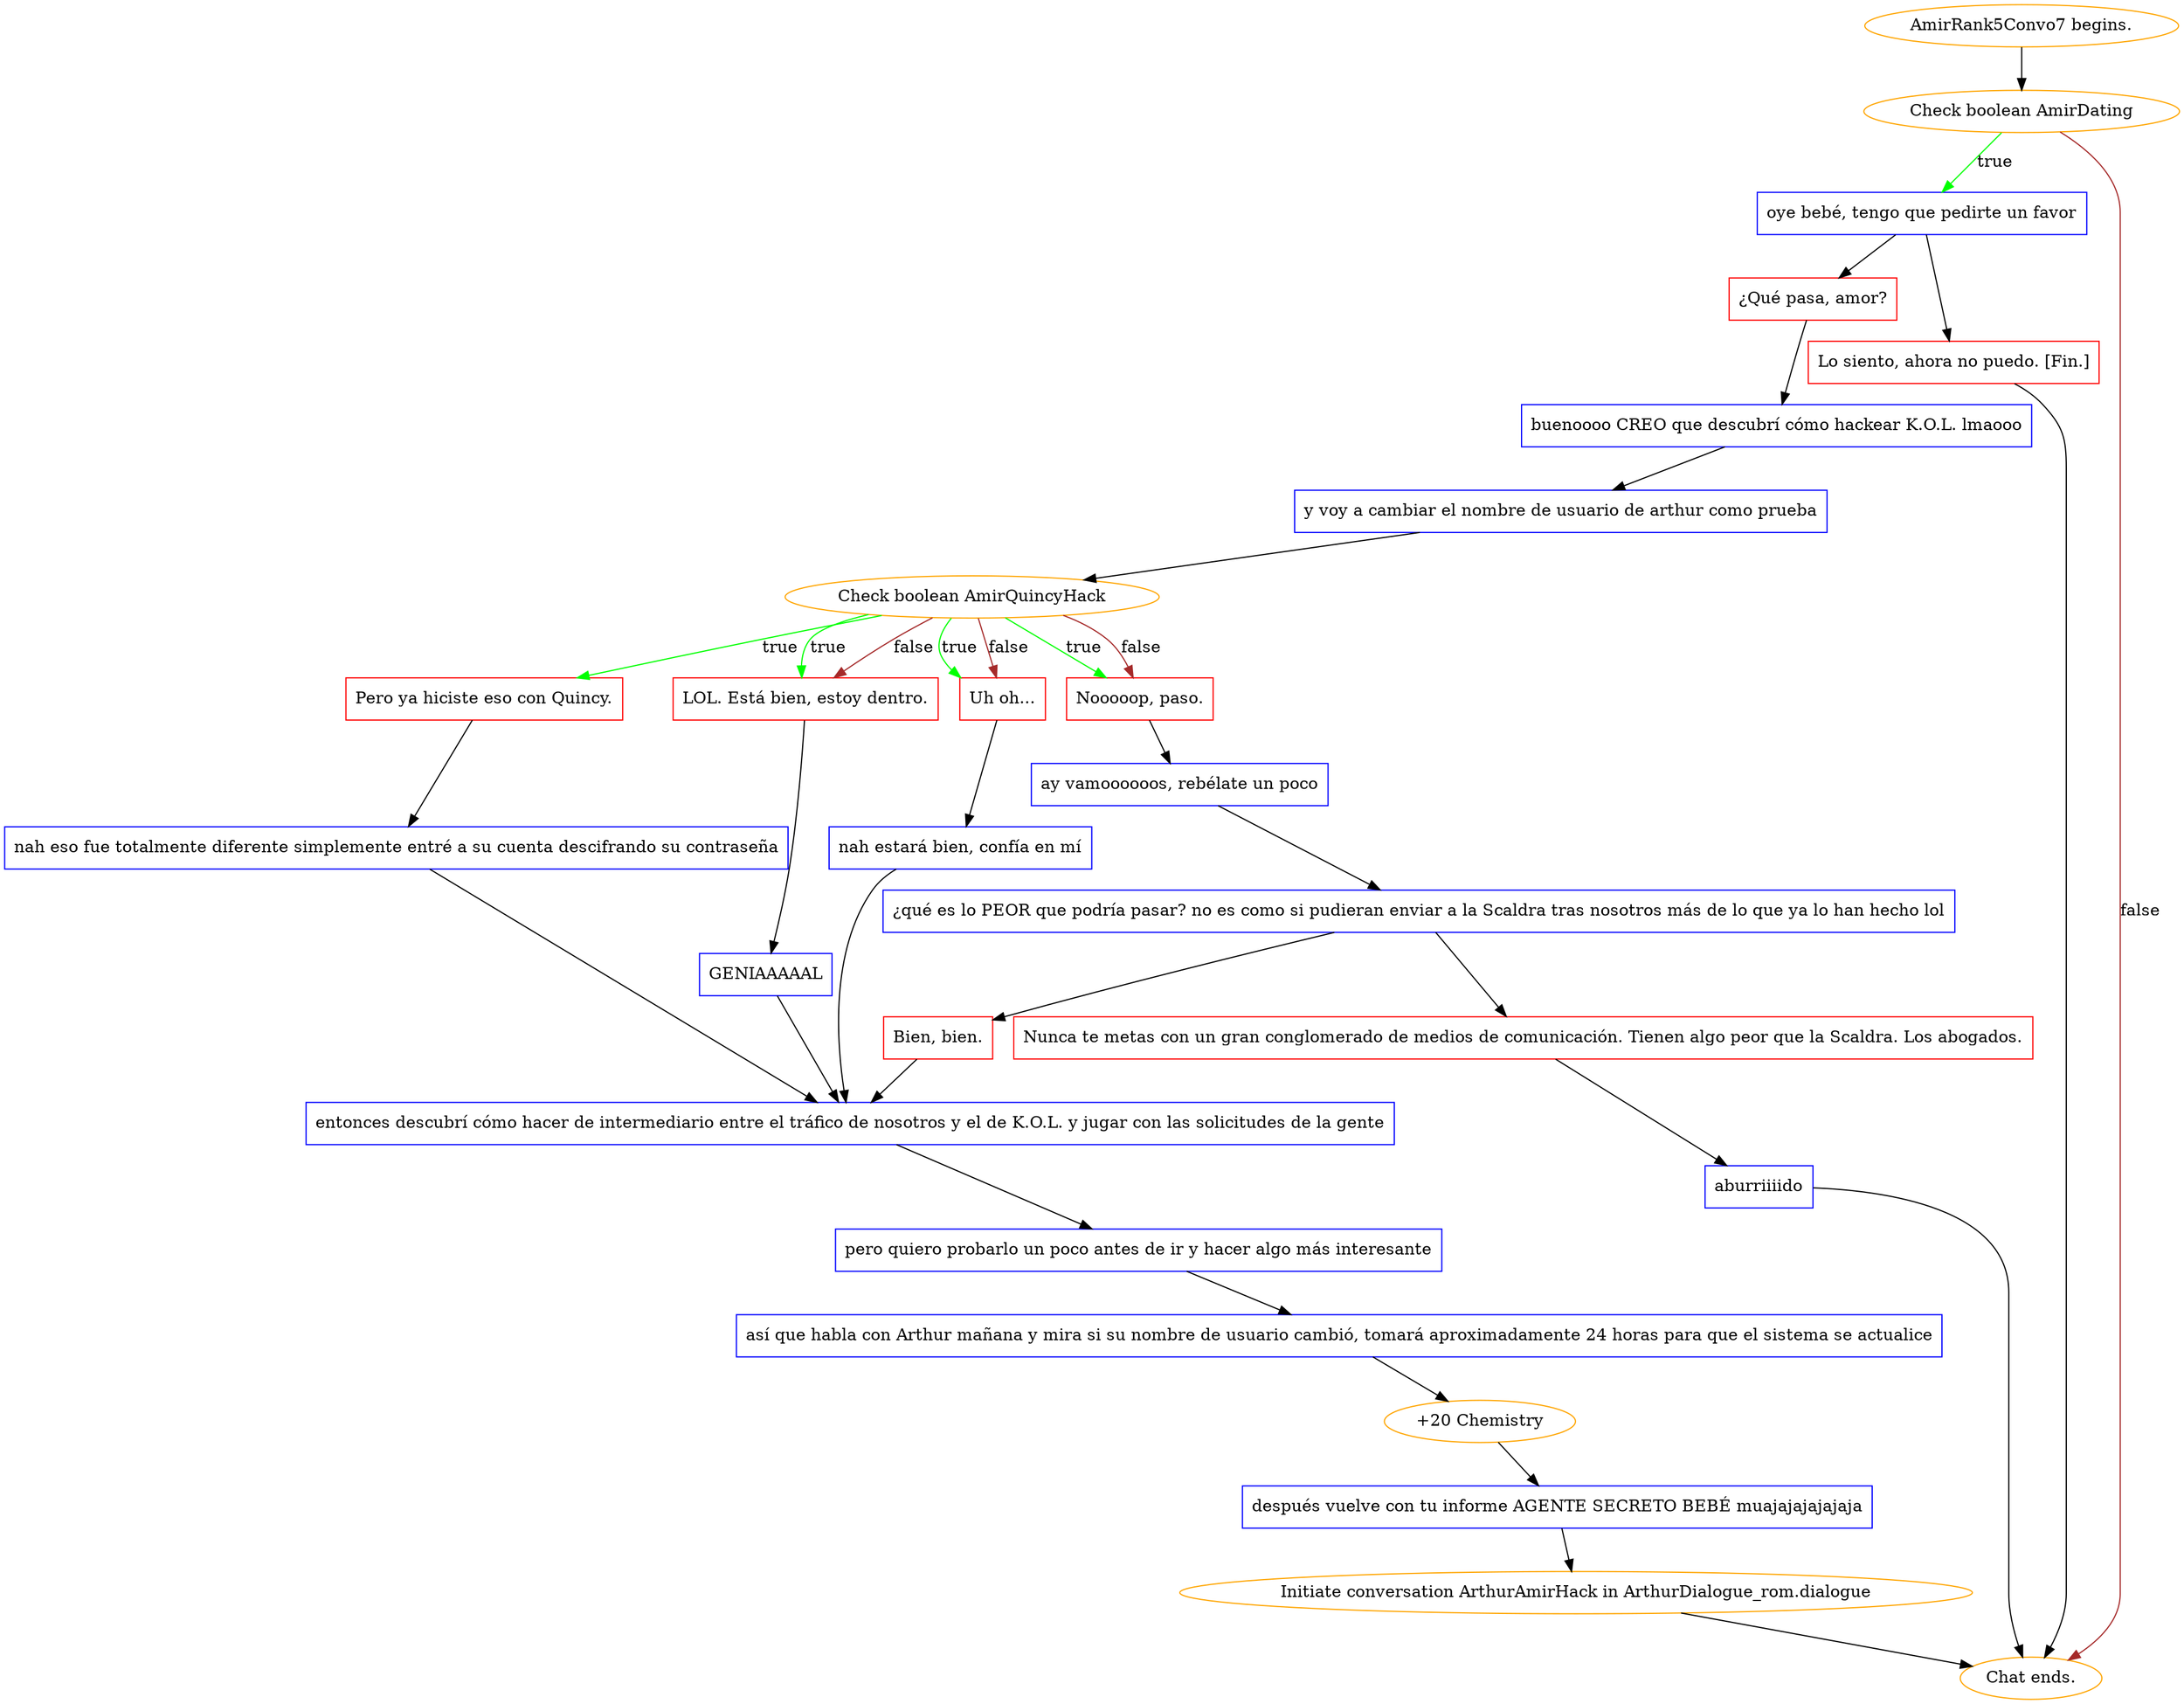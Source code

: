 digraph {
	"AmirRank5Convo7 begins." [color=orange];
		"AmirRank5Convo7 begins." -> j3511724134;
	j3511724134 [label="Check boolean AmirDating",color=orange];
		j3511724134 -> j901830445 [label=true,color=green];
		j3511724134 -> "Chat ends." [label=false,color=brown];
	j901830445 [label="oye bebé, tengo que pedirte un favor",shape=box,color=blue];
		j901830445 -> j3408070994;
		j901830445 -> j3027630312;
	"Chat ends." [color=orange];
	j3408070994 [label="¿Qué pasa, amor?",shape=box,color=red];
		j3408070994 -> j3014678581;
	j3027630312 [label="Lo siento, ahora no puedo. [Fin.]",shape=box,color=red];
		j3027630312 -> "Chat ends.";
	j3014678581 [label="buenoooo CREO que descubrí cómo hackear K.O.L. lmaooo",shape=box,color=blue];
		j3014678581 -> j597425804;
	j597425804 [label="y voy a cambiar el nombre de usuario de arthur como prueba",shape=box,color=blue];
		j597425804 -> j415471592;
	j415471592 [label="Check boolean AmirQuincyHack",color=orange];
		j415471592 -> j1698343998 [label=true,color=green];
		j415471592 -> j3078651996 [label=true,color=green];
		j415471592 -> j4102965039 [label=true,color=green];
		j415471592 -> j2766534602 [label=true,color=green];
		j415471592 -> j3078651996 [label=false,color=brown];
		j415471592 -> j4102965039 [label=false,color=brown];
		j415471592 -> j2766534602 [label=false,color=brown];
	j1698343998 [label="Pero ya hiciste eso con Quincy.",shape=box,color=red];
		j1698343998 -> j225078155;
	j3078651996 [label="LOL. Está bien, estoy dentro.",shape=box,color=red];
		j3078651996 -> j1821671323;
	j4102965039 [label="Uh oh...",shape=box,color=red];
		j4102965039 -> j1572438910;
	j2766534602 [label="Nooooop, paso.",shape=box,color=red];
		j2766534602 -> j1743977029;
	j225078155 [label="nah eso fue totalmente diferente simplemente entré a su cuenta descifrando su contraseña",shape=box,color=blue];
		j225078155 -> j2636292936;
	j1821671323 [label="GENIAAAAAL",shape=box,color=blue];
		j1821671323 -> j2636292936;
	j1572438910 [label="nah estará bien, confía en mí",shape=box,color=blue];
		j1572438910 -> j2636292936;
	j1743977029 [label="ay vamoooooos, rebélate un poco",shape=box,color=blue];
		j1743977029 -> j2885610365;
	j2636292936 [label="entonces descubrí cómo hacer de intermediario entre el tráfico de nosotros y el de K.O.L. y jugar con las solicitudes de la gente",shape=box,color=blue];
		j2636292936 -> j464996966;
	j2885610365 [label="¿qué es lo PEOR que podría pasar? no es como si pudieran enviar a la Scaldra tras nosotros más de lo que ya lo han hecho lol",shape=box,color=blue];
		j2885610365 -> j1594510810;
		j2885610365 -> j2088208043;
	j464996966 [label="pero quiero probarlo un poco antes de ir y hacer algo más interesante",shape=box,color=blue];
		j464996966 -> j1654792489;
	j1594510810 [label="Bien, bien.",shape=box,color=red];
		j1594510810 -> j2636292936;
	j2088208043 [label="Nunca te metas con un gran conglomerado de medios de comunicación. Tienen algo peor que la Scaldra. Los abogados.",shape=box,color=red];
		j2088208043 -> j3780368627;
	j1654792489 [label="así que habla con Arthur mañana y mira si su nombre de usuario cambió, tomará aproximadamente 24 horas para que el sistema se actualice",shape=box,color=blue];
		j1654792489 -> j4200692191;
	j3780368627 [label="aburriiiido",shape=box,color=blue];
		j3780368627 -> "Chat ends.";
	j4200692191 [label="+20 Chemistry",color=orange];
		j4200692191 -> j580542965;
	j580542965 [label="después vuelve con tu informe AGENTE SECRETO BEBÉ muajajajajajaja",shape=box,color=blue];
		j580542965 -> "Initiate conversation ArthurAmirHack in ArthurDialogue_rom.dialogue";
	"Initiate conversation ArthurAmirHack in ArthurDialogue_rom.dialogue" [label="Initiate conversation ArthurAmirHack in ArthurDialogue_rom.dialogue",color=orange];
		"Initiate conversation ArthurAmirHack in ArthurDialogue_rom.dialogue" -> "Chat ends.";
}